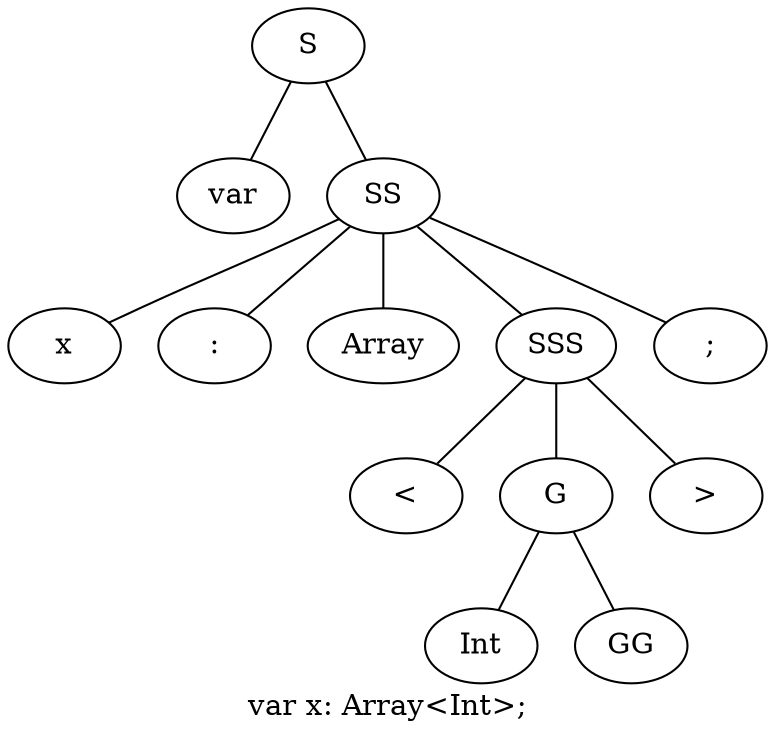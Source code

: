 graph ""
	{
	label="var x: Array<Int>;"

	n000 ;
	n000 [label="S"] ;
	n000 -- n001 ;
	n000 -- n002 ;
	n001 [label="var"] ;
	n002 [label="SS"] ;
	n002 -- n003 ;
	n002 -- n004 ;
	n002 -- n005 ;
	n002 -- n006 ;
	n002 -- n007 ;
	n003 [label="x"] ;
	n004 [label=":"] ;
	n005 [label="Array"] ;
	n006 [label="SSS"] ;
	n006 -- n008 ;
	n006 -- n009 ;
	n006 -- n010 ;
	n007 [label=";"] ;
	n008 [label="<"] ;
	n009 [label="G"] ;
	n009 -- n011 ;
	n009 -- n012 ;
	n010 [label=">"] ;
	n011 [label="Int"] ;
	n012 [label="GG"] ;
	}
